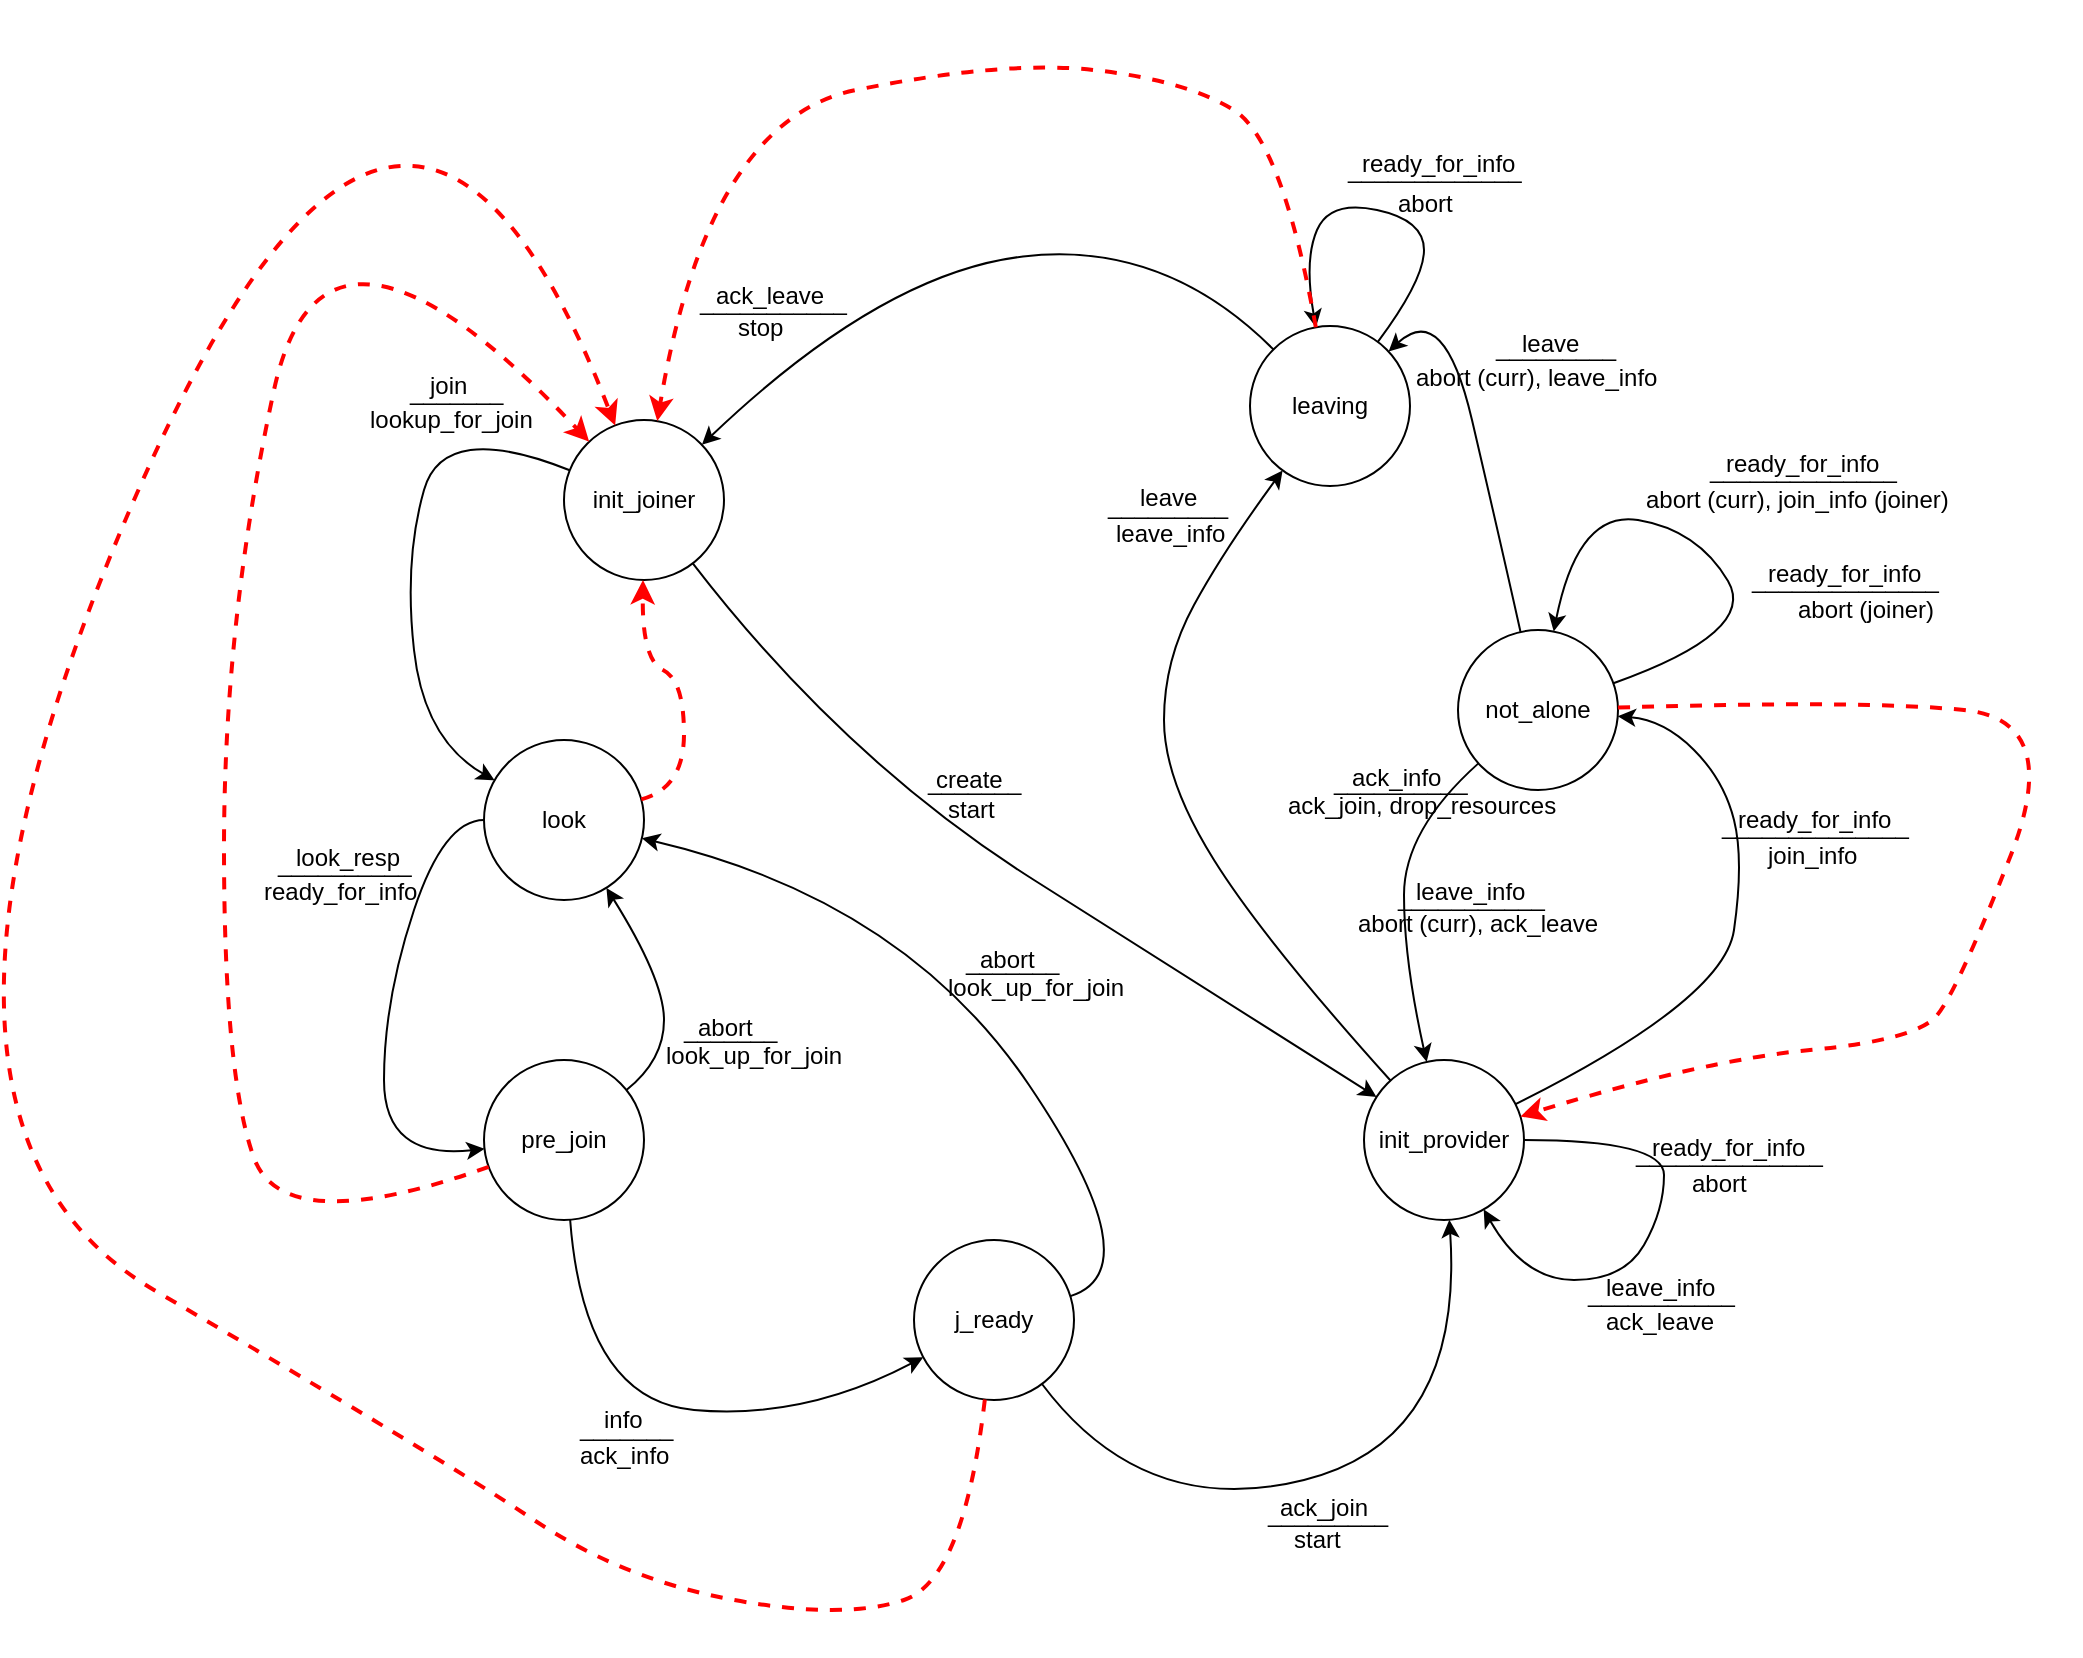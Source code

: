 <mxfile version="10.8.2" type="device"><diagram id="AmvYg4Qn18GOtdLBDCrR" name="Page-1"><mxGraphModel dx="2024" dy="1572" grid="1" gridSize="10" guides="1" tooltips="1" connect="1" arrows="1" fold="1" page="1" pageScale="1" pageWidth="827" pageHeight="1169" math="0" shadow="0"><root><mxCell id="0"/><mxCell id="1" parent="0"/><mxCell id="VaAWPBY-e3rVIPuuEXx5-1" value="init_joiner" style="ellipse;whiteSpace=wrap;html=1;aspect=fixed;" parent="1" vertex="1"><mxGeometry x="120" y="40" width="80" height="80" as="geometry"/></mxCell><mxCell id="VaAWPBY-e3rVIPuuEXx5-2" value="look" style="ellipse;whiteSpace=wrap;html=1;aspect=fixed;" parent="1" vertex="1"><mxGeometry x="80" y="200" width="80" height="80" as="geometry"/></mxCell><mxCell id="VaAWPBY-e3rVIPuuEXx5-3" value="j_ready" style="ellipse;whiteSpace=wrap;html=1;aspect=fixed;" parent="1" vertex="1"><mxGeometry x="295" y="450" width="80" height="80" as="geometry"/></mxCell><mxCell id="VaAWPBY-e3rVIPuuEXx5-4" value="pre_join" style="ellipse;whiteSpace=wrap;html=1;aspect=fixed;" parent="1" vertex="1"><mxGeometry x="80" y="360" width="80" height="80" as="geometry"/></mxCell><mxCell id="VaAWPBY-e3rVIPuuEXx5-5" value="init_provider" style="ellipse;whiteSpace=wrap;html=1;aspect=fixed;" parent="1" vertex="1"><mxGeometry x="520" y="360" width="80" height="80" as="geometry"/></mxCell><mxCell id="VaAWPBY-e3rVIPuuEXx5-6" value="not_alone&lt;br&gt;" style="ellipse;whiteSpace=wrap;html=1;aspect=fixed;" parent="1" vertex="1"><mxGeometry x="567" y="145" width="80" height="80" as="geometry"/></mxCell><mxCell id="VaAWPBY-e3rVIPuuEXx5-7" value="leaving" style="ellipse;whiteSpace=wrap;html=1;aspect=fixed;" parent="1" vertex="1"><mxGeometry x="463" y="-7" width="80" height="80" as="geometry"/></mxCell><mxCell id="VaAWPBY-e3rVIPuuEXx5-8" value="" style="curved=1;endArrow=classic;html=1;" parent="1" source="VaAWPBY-e3rVIPuuEXx5-1" target="VaAWPBY-e3rVIPuuEXx5-2" edge="1"><mxGeometry width="50" height="50" relative="1" as="geometry"><mxPoint x="175" y="330" as="sourcePoint"/><mxPoint x="225" y="280" as="targetPoint"/><Array as="points"><mxPoint x="60" y="40"/><mxPoint x="40" y="110"/><mxPoint x="50" y="200"/></Array></mxGeometry></mxCell><mxCell id="VaAWPBY-e3rVIPuuEXx5-9" value="join" style="text;html=1;resizable=0;points=[];autosize=1;align=left;verticalAlign=top;spacingTop=-4;" parent="1" vertex="1"><mxGeometry x="51" y="13" width="30" height="20" as="geometry"/></mxCell><mxCell id="VaAWPBY-e3rVIPuuEXx5-10" value="_______" style="text;html=1;resizable=0;points=[];autosize=1;align=left;verticalAlign=top;spacingTop=-4;" parent="1" vertex="1"><mxGeometry x="41" y="16" width="60" height="20" as="geometry"/></mxCell><mxCell id="VaAWPBY-e3rVIPuuEXx5-11" value="lookup_for_join" style="text;html=1;resizable=0;points=[];autosize=1;align=left;verticalAlign=top;spacingTop=-4;" parent="1" vertex="1"><mxGeometry x="21" y="30" width="100" height="20" as="geometry"/></mxCell><mxCell id="VaAWPBY-e3rVIPuuEXx5-12" value="" style="curved=1;endArrow=classic;html=1;" parent="1" source="VaAWPBY-e3rVIPuuEXx5-1" target="VaAWPBY-e3rVIPuuEXx5-5" edge="1"><mxGeometry width="50" height="50" relative="1" as="geometry"><mxPoint x="285" y="290" as="sourcePoint"/><mxPoint x="335" y="240" as="targetPoint"/><Array as="points"><mxPoint x="260" y="210"/><mxPoint x="450" y="330"/></Array></mxGeometry></mxCell><mxCell id="VaAWPBY-e3rVIPuuEXx5-13" value="create" style="text;html=1;resizable=0;points=[];autosize=1;align=left;verticalAlign=top;spacingTop=-4;" parent="1" vertex="1"><mxGeometry x="304" y="210" width="50" height="20" as="geometry"/></mxCell><mxCell id="VaAWPBY-e3rVIPuuEXx5-14" value="_______" style="text;html=1;resizable=0;points=[];autosize=1;align=left;verticalAlign=top;spacingTop=-4;" parent="1" vertex="1"><mxGeometry x="300" y="211" width="60" height="20" as="geometry"/></mxCell><mxCell id="VaAWPBY-e3rVIPuuEXx5-15" value="" style="curved=1;endArrow=classic;html=1;" parent="1" source="VaAWPBY-e3rVIPuuEXx5-2" target="VaAWPBY-e3rVIPuuEXx5-4" edge="1"><mxGeometry width="50" height="50" relative="1" as="geometry"><mxPoint x="245" y="330" as="sourcePoint"/><mxPoint x="295" y="280" as="targetPoint"/><Array as="points"><mxPoint x="60" y="240"/><mxPoint x="30" y="330"/><mxPoint x="30" y="410"/></Array></mxGeometry></mxCell><mxCell id="VaAWPBY-e3rVIPuuEXx5-16" value="look_resp" style="text;html=1;resizable=0;points=[];autosize=1;align=left;verticalAlign=top;spacingTop=-4;" parent="1" vertex="1"><mxGeometry x="-16" y="249" width="70" height="20" as="geometry"/></mxCell><mxCell id="VaAWPBY-e3rVIPuuEXx5-17" value="__________" style="text;html=1;" parent="1" vertex="1"><mxGeometry x="-25" y="248" width="70" height="30" as="geometry"/></mxCell><mxCell id="VaAWPBY-e3rVIPuuEXx5-18" value="ready_for_info" style="text;html=1;resizable=0;points=[];autosize=1;align=left;verticalAlign=top;spacingTop=-4;" parent="1" vertex="1"><mxGeometry x="-32" y="266" width="90" height="20" as="geometry"/></mxCell><mxCell id="VaAWPBY-e3rVIPuuEXx5-19" value="" style="curved=1;endArrow=classic;html=1;dashed=1;strokeWidth=2;strokeColor=#FF0000;" parent="1" source="VaAWPBY-e3rVIPuuEXx5-2" target="VaAWPBY-e3rVIPuuEXx5-1" edge="1"><mxGeometry width="50" height="50" relative="1" as="geometry"><mxPoint x="190" y="291" as="sourcePoint"/><mxPoint x="240" y="241" as="targetPoint"/><Array as="points"><mxPoint x="180" y="224"/><mxPoint x="180" y="170"/><mxPoint x="159" y="160"/></Array></mxGeometry></mxCell><mxCell id="VaAWPBY-e3rVIPuuEXx5-22" value="" style="curved=1;endArrow=classic;html=1;" parent="1" source="VaAWPBY-e3rVIPuuEXx5-4" target="VaAWPBY-e3rVIPuuEXx5-3" edge="1"><mxGeometry width="50" height="50" relative="1" as="geometry"><mxPoint x="240" y="350" as="sourcePoint"/><mxPoint x="290" y="300" as="targetPoint"/><Array as="points"><mxPoint x="130" y="530"/><mxPoint x="240" y="540"/></Array></mxGeometry></mxCell><mxCell id="VaAWPBY-e3rVIPuuEXx5-23" value="info" style="text;html=1;resizable=0;points=[];autosize=1;align=left;verticalAlign=top;spacingTop=-4;" parent="1" vertex="1"><mxGeometry x="138" y="530" width="30" height="20" as="geometry"/></mxCell><mxCell id="VaAWPBY-e3rVIPuuEXx5-24" value="_______" style="text;html=1;resizable=0;points=[];autosize=1;align=left;verticalAlign=top;spacingTop=-4;" parent="1" vertex="1"><mxGeometry x="126" y="534" width="60" height="20" as="geometry"/></mxCell><mxCell id="VaAWPBY-e3rVIPuuEXx5-25" value="ack_info" style="text;html=1;resizable=0;points=[];autosize=1;align=left;verticalAlign=top;spacingTop=-4;" parent="1" vertex="1"><mxGeometry x="126" y="548" width="60" height="20" as="geometry"/></mxCell><mxCell id="VaAWPBY-e3rVIPuuEXx5-26" value="" style="curved=1;endArrow=classic;html=1;" parent="1" source="VaAWPBY-e3rVIPuuEXx5-4" target="VaAWPBY-e3rVIPuuEXx5-2" edge="1"><mxGeometry width="50" height="50" relative="1" as="geometry"><mxPoint x="225" y="400" as="sourcePoint"/><mxPoint x="275" y="350" as="targetPoint"/><Array as="points"><mxPoint x="170" y="360"/><mxPoint x="170" y="320"/></Array></mxGeometry></mxCell><mxCell id="VaAWPBY-e3rVIPuuEXx5-27" value="abort" style="text;html=1;resizable=0;points=[];autosize=1;align=left;verticalAlign=top;spacingTop=-4;" parent="1" vertex="1"><mxGeometry x="185" y="334" width="40" height="20" as="geometry"/></mxCell><mxCell id="VaAWPBY-e3rVIPuuEXx5-28" value="_______" style="text;html=1;resizable=0;points=[];autosize=1;align=left;verticalAlign=top;spacingTop=-4;" parent="1" vertex="1"><mxGeometry x="178" y="335" width="60" height="20" as="geometry"/></mxCell><mxCell id="VaAWPBY-e3rVIPuuEXx5-29" value="look_up_for_join" style="text;html=1;resizable=0;points=[];autosize=1;align=left;verticalAlign=top;spacingTop=-4;" parent="1" vertex="1"><mxGeometry x="169" y="348" width="100" height="20" as="geometry"/></mxCell><mxCell id="VaAWPBY-e3rVIPuuEXx5-32" value="" style="curved=1;endArrow=classic;html=1;" parent="1" source="VaAWPBY-e3rVIPuuEXx5-3" target="VaAWPBY-e3rVIPuuEXx5-5" edge="1"><mxGeometry width="50" height="50" relative="1" as="geometry"><mxPoint x="450" y="540" as="sourcePoint"/><mxPoint x="500" y="490" as="targetPoint"/><Array as="points"><mxPoint x="410" y="590"/><mxPoint x="570" y="550"/></Array></mxGeometry></mxCell><mxCell id="VaAWPBY-e3rVIPuuEXx5-33" value="start" style="text;html=1;resizable=0;points=[];autosize=1;align=left;verticalAlign=top;spacingTop=-4;" parent="1" vertex="1"><mxGeometry x="310" y="225" width="40" height="20" as="geometry"/></mxCell><mxCell id="VaAWPBY-e3rVIPuuEXx5-34" value="ack_join" style="text;html=1;resizable=0;points=[];autosize=1;align=left;verticalAlign=top;spacingTop=-4;" parent="1" vertex="1"><mxGeometry x="476" y="574" width="60" height="20" as="geometry"/></mxCell><mxCell id="VaAWPBY-e3rVIPuuEXx5-37" value="_________" style="text;html=1;resizable=0;points=[];autosize=1;align=left;verticalAlign=top;spacingTop=-4;" parent="1" vertex="1"><mxGeometry x="470" y="577" width="80" height="20" as="geometry"/></mxCell><mxCell id="VaAWPBY-e3rVIPuuEXx5-38" value="start" style="text;html=1;resizable=0;points=[];autosize=1;align=left;verticalAlign=top;spacingTop=-4;" parent="1" vertex="1"><mxGeometry x="483" y="590" width="40" height="20" as="geometry"/></mxCell><mxCell id="VaAWPBY-e3rVIPuuEXx5-39" value="" style="curved=1;endArrow=classic;html=1;" parent="1" source="VaAWPBY-e3rVIPuuEXx5-3" target="VaAWPBY-e3rVIPuuEXx5-2" edge="1"><mxGeometry width="50" height="50" relative="1" as="geometry"><mxPoint x="365" y="465" as="sourcePoint"/><mxPoint x="415" y="415" as="targetPoint"/><Array as="points"><mxPoint x="415" y="465"/><mxPoint x="290" y="280"/></Array></mxGeometry></mxCell><mxCell id="VaAWPBY-e3rVIPuuEXx5-41" value="abort" style="text;html=1;resizable=0;points=[];autosize=1;align=left;verticalAlign=top;spacingTop=-4;" parent="1" vertex="1"><mxGeometry x="326" y="300" width="40" height="20" as="geometry"/></mxCell><mxCell id="VaAWPBY-e3rVIPuuEXx5-42" value="_______" style="text;html=1;resizable=0;points=[];autosize=1;align=left;verticalAlign=top;spacingTop=-4;" parent="1" vertex="1"><mxGeometry x="319" y="301" width="60" height="20" as="geometry"/></mxCell><mxCell id="VaAWPBY-e3rVIPuuEXx5-43" value="look_up_for_join" style="text;html=1;resizable=0;points=[];autosize=1;align=left;verticalAlign=top;spacingTop=-4;" parent="1" vertex="1"><mxGeometry x="310" y="314" width="100" height="20" as="geometry"/></mxCell><mxCell id="VaAWPBY-e3rVIPuuEXx5-44" value="" style="curved=1;endArrow=classic;html=1;" parent="1" source="VaAWPBY-e3rVIPuuEXx5-5" target="VaAWPBY-e3rVIPuuEXx5-6" edge="1"><mxGeometry width="50" height="50" relative="1" as="geometry"><mxPoint x="610" y="361" as="sourcePoint"/><mxPoint x="570" y="210" as="targetPoint"/><Array as="points"><mxPoint x="700" y="330"/><mxPoint x="710" y="260"/><mxPoint x="700" y="220"/><mxPoint x="670" y="190"/></Array></mxGeometry></mxCell><mxCell id="VaAWPBY-e3rVIPuuEXx5-45" value="ready_for_info" style="text;html=1;resizable=0;points=[];autosize=1;align=left;verticalAlign=top;spacingTop=-4;" parent="1" vertex="1"><mxGeometry x="705" y="230" width="90" height="20" as="geometry"/></mxCell><mxCell id="VaAWPBY-e3rVIPuuEXx5-46" value="______________" style="text;html=1;resizable=0;points=[];autosize=1;align=left;verticalAlign=top;spacingTop=-4;" parent="1" vertex="1"><mxGeometry x="697" y="233" width="110" height="20" as="geometry"/></mxCell><mxCell id="VaAWPBY-e3rVIPuuEXx5-49" value="join_info" style="text;html=1;resizable=0;points=[];autosize=1;align=left;verticalAlign=top;spacingTop=-4;" parent="1" vertex="1"><mxGeometry x="720" y="248" width="60" height="20" as="geometry"/></mxCell><mxCell id="VaAWPBY-e3rVIPuuEXx5-50" value="" style="curved=1;endArrow=classic;html=1;" parent="1" source="VaAWPBY-e3rVIPuuEXx5-5" target="VaAWPBY-e3rVIPuuEXx5-5" edge="1"><mxGeometry width="50" height="50" relative="1" as="geometry"><mxPoint x="623" y="500" as="sourcePoint"/><mxPoint x="673" y="450" as="targetPoint"/><Array as="points"><mxPoint x="670" y="400"/><mxPoint x="670" y="435"/><mxPoint x="650" y="470"/><mxPoint x="600" y="470"/></Array></mxGeometry></mxCell><mxCell id="VaAWPBY-e3rVIPuuEXx5-51" value="ready_for_info" style="text;html=1;resizable=0;points=[];autosize=1;align=left;verticalAlign=top;spacingTop=-4;" parent="1" vertex="1"><mxGeometry x="662" y="394" width="90" height="20" as="geometry"/></mxCell><mxCell id="VaAWPBY-e3rVIPuuEXx5-52" value="______________" style="text;html=1;resizable=0;points=[];autosize=1;align=left;verticalAlign=top;spacingTop=-4;" parent="1" vertex="1"><mxGeometry x="654" y="397" width="110" height="20" as="geometry"/></mxCell><mxCell id="VaAWPBY-e3rVIPuuEXx5-53" value="abort" style="text;html=1;resizable=0;points=[];autosize=1;align=left;verticalAlign=top;spacingTop=-4;" parent="1" vertex="1"><mxGeometry x="682" y="412" width="40" height="20" as="geometry"/></mxCell><mxCell id="VaAWPBY-e3rVIPuuEXx5-56" value="leave_info" style="text;html=1;resizable=0;points=[];autosize=1;align=left;verticalAlign=top;spacingTop=-4;" parent="1" vertex="1"><mxGeometry x="639" y="464" width="70" height="20" as="geometry"/></mxCell><mxCell id="VaAWPBY-e3rVIPuuEXx5-57" value="___________" style="text;html=1;resizable=0;points=[];autosize=1;align=left;verticalAlign=top;spacingTop=-4;" parent="1" vertex="1"><mxGeometry x="630" y="467" width="90" height="20" as="geometry"/></mxCell><mxCell id="VaAWPBY-e3rVIPuuEXx5-58" value="ack_leave" style="text;html=1;resizable=0;points=[];autosize=1;align=left;verticalAlign=top;spacingTop=-4;" parent="1" vertex="1"><mxGeometry x="639" y="481" width="70" height="20" as="geometry"/></mxCell><mxCell id="VaAWPBY-e3rVIPuuEXx5-63" value="" style="curved=1;endArrow=classic;html=1;" parent="1" source="VaAWPBY-e3rVIPuuEXx5-5" target="VaAWPBY-e3rVIPuuEXx5-7" edge="1"><mxGeometry width="50" height="50" relative="1" as="geometry"><mxPoint x="458" y="202" as="sourcePoint"/><mxPoint x="508" y="152" as="targetPoint"/><Array as="points"><mxPoint x="470" y="300"/><mxPoint x="420" y="220"/><mxPoint x="420" y="160"/><mxPoint x="450" y="105"/></Array></mxGeometry></mxCell><mxCell id="VaAWPBY-e3rVIPuuEXx5-64" value="leave" style="text;html=1;resizable=0;points=[];autosize=1;align=left;verticalAlign=top;spacingTop=-4;" parent="1" vertex="1"><mxGeometry x="405.5" y="68.5" width="40" height="20" as="geometry"/></mxCell><mxCell id="VaAWPBY-e3rVIPuuEXx5-68" value="_________" style="text;html=1;resizable=0;points=[];autosize=1;align=left;verticalAlign=top;spacingTop=-4;" parent="1" vertex="1"><mxGeometry x="389.5" y="72.5" width="80" height="20" as="geometry"/></mxCell><mxCell id="VaAWPBY-e3rVIPuuEXx5-69" value="leave_info" style="text;html=1;resizable=0;points=[];autosize=1;align=left;verticalAlign=top;spacingTop=-4;" parent="1" vertex="1"><mxGeometry x="393.5" y="86.5" width="70" height="20" as="geometry"/></mxCell><mxCell id="VaAWPBY-e3rVIPuuEXx5-70" value="ready_for_info" style="text;html=1;resizable=0;points=[];autosize=1;align=left;verticalAlign=top;spacingTop=-4;" parent="1" vertex="1"><mxGeometry x="720" y="106.5" width="90" height="20" as="geometry"/></mxCell><mxCell id="VaAWPBY-e3rVIPuuEXx5-71" value="______________" style="text;html=1;resizable=0;points=[];autosize=1;align=left;verticalAlign=top;spacingTop=-4;" parent="1" vertex="1"><mxGeometry x="712" y="109.5" width="110" height="20" as="geometry"/></mxCell><mxCell id="VaAWPBY-e3rVIPuuEXx5-72" value="abort (joiner)" style="text;html=1;resizable=0;points=[];autosize=1;align=left;verticalAlign=top;spacingTop=-4;" parent="1" vertex="1"><mxGeometry x="735" y="124.5" width="80" height="20" as="geometry"/></mxCell><mxCell id="VaAWPBY-e3rVIPuuEXx5-73" value="ready_for_info" style="text;html=1;resizable=0;points=[];autosize=1;align=left;verticalAlign=top;spacingTop=-4;" parent="1" vertex="1"><mxGeometry x="699" y="52" width="90" height="20" as="geometry"/></mxCell><mxCell id="VaAWPBY-e3rVIPuuEXx5-74" value="______________" style="text;html=1;resizable=0;points=[];autosize=1;align=left;verticalAlign=top;spacingTop=-4;" parent="1" vertex="1"><mxGeometry x="691" y="55" width="110" height="20" as="geometry"/></mxCell><mxCell id="VaAWPBY-e3rVIPuuEXx5-75" value="&lt;pre&gt;&lt;br&gt;&lt;/pre&gt;" style="text;html=1;resizable=0;points=[];autosize=1;align=left;verticalAlign=top;spacingTop=-4;" parent="1" vertex="1"><mxGeometry x="714" y="70" width="20" height="40" as="geometry"/></mxCell><mxCell id="VaAWPBY-e3rVIPuuEXx5-79" value="abort (curr), join_info (joiner)" style="text;html=1;resizable=0;points=[];autosize=1;align=left;verticalAlign=top;spacingTop=-4;" parent="1" vertex="1"><mxGeometry x="659" y="70" width="170" height="20" as="geometry"/></mxCell><mxCell id="VaAWPBY-e3rVIPuuEXx5-80" value="" style="curved=1;endArrow=classic;html=1;" parent="1" source="VaAWPBY-e3rVIPuuEXx5-6" target="VaAWPBY-e3rVIPuuEXx5-6" edge="1"><mxGeometry width="50" height="50" relative="1" as="geometry"><mxPoint x="630" y="144.5" as="sourcePoint"/><mxPoint x="680" y="94.5" as="targetPoint"/><Array as="points"><mxPoint x="717" y="146"/><mxPoint x="687" y="95"/><mxPoint x="627" y="85"/></Array></mxGeometry></mxCell><mxCell id="VaAWPBY-e3rVIPuuEXx5-87" value="" style="curved=1;endArrow=classic;html=1;" parent="1" source="VaAWPBY-e3rVIPuuEXx5-6" target="VaAWPBY-e3rVIPuuEXx5-5" edge="1"><mxGeometry width="50" height="50" relative="1" as="geometry"><mxPoint x="597" y="296" as="sourcePoint"/><mxPoint x="586.42" y="310.7" as="targetPoint"/><Array as="points"><mxPoint x="540" y="245"/><mxPoint x="540" y="310"/></Array></mxGeometry></mxCell><mxCell id="VaAWPBY-e3rVIPuuEXx5-88" value="ack_info" style="text;html=1;resizable=0;points=[];autosize=1;align=left;verticalAlign=top;spacingTop=-4;" parent="1" vertex="1"><mxGeometry x="512" y="209" width="60" height="20" as="geometry"/></mxCell><mxCell id="VaAWPBY-e3rVIPuuEXx5-89" value="__________" style="text;html=1;resizable=0;points=[];autosize=1;align=left;verticalAlign=top;spacingTop=-4;" parent="1" vertex="1"><mxGeometry x="503" y="211" width="80" height="20" as="geometry"/></mxCell><mxCell id="VaAWPBY-e3rVIPuuEXx5-90" value="ack_join, drop_resources" style="text;html=1;resizable=0;points=[];autosize=1;align=left;verticalAlign=top;spacingTop=-4;" parent="1" vertex="1"><mxGeometry x="480" y="223" width="150" height="20" as="geometry"/></mxCell><mxCell id="VaAWPBY-e3rVIPuuEXx5-93" value="leave_info" style="text;html=1;resizable=0;points=[];autosize=1;align=left;verticalAlign=top;spacingTop=-4;" parent="1" vertex="1"><mxGeometry x="544" y="266" width="70" height="20" as="geometry"/></mxCell><mxCell id="VaAWPBY-e3rVIPuuEXx5-94" value="___________" style="text;html=1;resizable=0;points=[];autosize=1;align=left;verticalAlign=top;spacingTop=-4;" parent="1" vertex="1"><mxGeometry x="535" y="269" width="90" height="20" as="geometry"/></mxCell><mxCell id="VaAWPBY-e3rVIPuuEXx5-95" value="abort (curr), ack_leave" style="text;html=1;resizable=0;points=[];autosize=1;align=left;verticalAlign=top;spacingTop=-4;" parent="1" vertex="1"><mxGeometry x="515" y="282" width="140" height="20" as="geometry"/></mxCell><mxCell id="VaAWPBY-e3rVIPuuEXx5-97" value="" style="curved=1;endArrow=classic;html=1;" parent="1" source="VaAWPBY-e3rVIPuuEXx5-6" target="VaAWPBY-e3rVIPuuEXx5-7" edge="1"><mxGeometry width="50" height="50" relative="1" as="geometry"><mxPoint x="588" y="55" as="sourcePoint"/><mxPoint x="638" y="5" as="targetPoint"/><Array as="points"><mxPoint x="588" y="100"/><mxPoint x="560" y="-20"/></Array></mxGeometry></mxCell><mxCell id="VaAWPBY-e3rVIPuuEXx5-98" value="leave" style="text;html=1;resizable=0;points=[];autosize=1;align=left;verticalAlign=top;spacingTop=-4;" parent="1" vertex="1"><mxGeometry x="597" y="-8.5" width="40" height="20" as="geometry"/></mxCell><mxCell id="VaAWPBY-e3rVIPuuEXx5-99" value="_________" style="text;html=1;resizable=0;points=[];autosize=1;align=left;verticalAlign=top;spacingTop=-4;" parent="1" vertex="1"><mxGeometry x="584" y="-6.5" width="80" height="20" as="geometry"/></mxCell><mxCell id="VaAWPBY-e3rVIPuuEXx5-100" value="abort (curr), leave_info" style="text;html=1;resizable=0;points=[];autosize=1;align=left;verticalAlign=top;spacingTop=-4;" parent="1" vertex="1"><mxGeometry x="544" y="8.5" width="140" height="20" as="geometry"/></mxCell><mxCell id="VaAWPBY-e3rVIPuuEXx5-105" value="" style="curved=1;endArrow=classic;html=1;" parent="1" source="VaAWPBY-e3rVIPuuEXx5-7" target="VaAWPBY-e3rVIPuuEXx5-1" edge="1"><mxGeometry width="50" height="50" relative="1" as="geometry"><mxPoint x="279" y="16.5" as="sourcePoint"/><mxPoint x="329" y="-33.5" as="targetPoint"/><Array as="points"><mxPoint x="420" y="-50"/><mxPoint x="279" y="-33.5"/></Array></mxGeometry></mxCell><mxCell id="VaAWPBY-e3rVIPuuEXx5-106" value="ack_leave" style="text;html=1;resizable=0;points=[];autosize=1;align=left;verticalAlign=top;spacingTop=-4;" parent="1" vertex="1"><mxGeometry x="194" y="-32.5" width="70" height="20" as="geometry"/></mxCell><mxCell id="VaAWPBY-e3rVIPuuEXx5-107" value="___________" style="text;html=1;resizable=0;points=[];autosize=1;align=left;verticalAlign=top;spacingTop=-4;" parent="1" vertex="1"><mxGeometry x="186" y="-29.5" width="90" height="20" as="geometry"/></mxCell><mxCell id="VaAWPBY-e3rVIPuuEXx5-108" value="stop" style="text;html=1;resizable=0;points=[];autosize=1;align=left;verticalAlign=top;spacingTop=-4;" parent="1" vertex="1"><mxGeometry x="205" y="-16.5" width="40" height="20" as="geometry"/></mxCell><mxCell id="fRQ-A7YKaIl4QqiepC7B-1" value="" style="curved=1;endArrow=classic;html=1;" parent="1" source="VaAWPBY-e3rVIPuuEXx5-7" target="VaAWPBY-e3rVIPuuEXx5-7" edge="1"><mxGeometry width="50" height="50" relative="1" as="geometry"><mxPoint x="544.701" y="-29.367" as="sourcePoint"/><mxPoint x="514.845" y="-55.223" as="targetPoint"/><Array as="points"><mxPoint x="550" y="-30"/><mxPoint x="550" y="-60"/><mxPoint x="503" y="-70"/><mxPoint x="490" y="-40"/></Array></mxGeometry></mxCell><mxCell id="fRQ-A7YKaIl4QqiepC7B-2" value="ready_for_info" style="text;html=1;resizable=0;points=[];autosize=1;align=left;verticalAlign=top;spacingTop=-4;" parent="1" vertex="1"><mxGeometry x="517" y="-98" width="90" height="20" as="geometry"/></mxCell><mxCell id="fRQ-A7YKaIl4QqiepC7B-3" value="_____________" style="text;html=1;resizable=0;points=[];autosize=1;align=left;verticalAlign=top;spacingTop=-4;" parent="1" vertex="1"><mxGeometry x="510" y="-95" width="100" height="20" as="geometry"/></mxCell><mxCell id="fRQ-A7YKaIl4QqiepC7B-4" value="abort" style="text;html=1;resizable=0;points=[];autosize=1;align=left;verticalAlign=top;spacingTop=-4;" parent="1" vertex="1"><mxGeometry x="535" y="-78" width="40" height="20" as="geometry"/></mxCell><mxCell id="x8RYUXIKkCWg9rcRuahk-1" value="" style="shape=image;html=1;verticalAlign=top;verticalLabelPosition=bottom;labelBackgroundColor=#ffffff;imageAspect=0;aspect=fixed;image=https://cdn2.iconfinder.com/data/icons/circle-icons-1/64/hourglass-128.png;dashed=1;" vertex="1" parent="1"><mxGeometry x="138" y="159" width="28" height="28" as="geometry"/></mxCell><mxCell id="x8RYUXIKkCWg9rcRuahk-3" value="" style="curved=1;endArrow=classic;html=1;dashed=1;strokeWidth=2;strokeColor=#FF0000;" edge="1" parent="1" source="VaAWPBY-e3rVIPuuEXx5-4" target="VaAWPBY-e3rVIPuuEXx5-1"><mxGeometry width="50" height="50" relative="1" as="geometry"><mxPoint x="-53.351" y="427.193" as="sourcePoint"/><mxPoint x="-52.5" y="317.497" as="targetPoint"/><Array as="points"><mxPoint x="-20" y="450"/><mxPoint x="-50" y="368"/><mxPoint x="-50" y="140"/><mxPoint y="-90"/></Array></mxGeometry></mxCell><mxCell id="x8RYUXIKkCWg9rcRuahk-4" value="" style="shape=image;html=1;verticalAlign=top;verticalLabelPosition=bottom;labelBackgroundColor=#ffffff;imageAspect=0;aspect=fixed;image=https://cdn2.iconfinder.com/data/icons/circle-icons-1/64/hourglass-128.png;dashed=1;" vertex="1" parent="1"><mxGeometry x="-74" y="171" width="28" height="28" as="geometry"/></mxCell><mxCell id="x8RYUXIKkCWg9rcRuahk-5" value="" style="shape=image;html=1;verticalAlign=top;verticalLabelPosition=bottom;labelBackgroundColor=#ffffff;imageAspect=0;aspect=fixed;image=https://cdn2.iconfinder.com/data/icons/circle-icons-1/64/hourglass-128.png;dashed=1;" vertex="1" parent="1"><mxGeometry x="305" y="630" width="28" height="28" as="geometry"/></mxCell><mxCell id="x8RYUXIKkCWg9rcRuahk-6" value="" style="curved=1;endArrow=classic;html=1;dashed=1;strokeWidth=2;strokeColor=#FF0000;" edge="1" parent="1" source="VaAWPBY-e3rVIPuuEXx5-3" target="VaAWPBY-e3rVIPuuEXx5-1"><mxGeometry width="50" height="50" relative="1" as="geometry"><mxPoint x="649.149" y="653.693" as="sourcePoint"/><mxPoint x="650.0" y="543.997" as="targetPoint"/><Array as="points"><mxPoint x="320" y="620"/><mxPoint x="260" y="640"/><mxPoint x="150" y="620"/><mxPoint x="60" y="560"/><mxPoint x="-230" y="390"/><mxPoint x="40" y="-230"/></Array></mxGeometry></mxCell><mxCell id="x8RYUXIKkCWg9rcRuahk-9" value="" style="shape=image;html=1;verticalAlign=top;verticalLabelPosition=bottom;labelBackgroundColor=#ffffff;imageAspect=0;aspect=fixed;image=https://cdn2.iconfinder.com/data/icons/circle-icons-1/64/hourglass-128.png;dashed=1;" vertex="1" parent="1"><mxGeometry x="850" y="324" width="28" height="28" as="geometry"/></mxCell><mxCell id="x8RYUXIKkCWg9rcRuahk-10" value="" style="curved=1;endArrow=classic;html=1;dashed=1;strokeWidth=2;strokeColor=#FF0000;" edge="1" parent="1" source="VaAWPBY-e3rVIPuuEXx5-6" target="VaAWPBY-e3rVIPuuEXx5-5"><mxGeometry width="50" height="50" relative="1" as="geometry"><mxPoint x="795.149" y="385.693" as="sourcePoint"/><mxPoint x="796.0" y="275.997" as="targetPoint"/><Array as="points"><mxPoint x="770" y="180"/><mxPoint x="870" y="190"/><mxPoint x="816.5" y="326"/><mxPoint x="796" y="350"/><mxPoint x="690" y="360"/></Array></mxGeometry></mxCell><mxCell id="x8RYUXIKkCWg9rcRuahk-11" value="" style="shape=image;html=1;verticalAlign=top;verticalLabelPosition=bottom;labelBackgroundColor=#ffffff;imageAspect=0;aspect=fixed;image=https://cdn2.iconfinder.com/data/icons/circle-icons-1/64/hourglass-128.png;dashed=1;" vertex="1" parent="1"><mxGeometry x="340" y="-170" width="28" height="28" as="geometry"/></mxCell><mxCell id="x8RYUXIKkCWg9rcRuahk-12" value="" style="curved=1;endArrow=classic;html=1;dashed=1;strokeWidth=2;strokeColor=#FF0000;" edge="1" parent="1" source="VaAWPBY-e3rVIPuuEXx5-7" target="VaAWPBY-e3rVIPuuEXx5-1"><mxGeometry width="50" height="50" relative="1" as="geometry"><mxPoint x="457.649" y="-94.807" as="sourcePoint"/><mxPoint x="458.5" y="-204.503" as="targetPoint"/><Array as="points"><mxPoint x="479" y="-100.5"/><mxPoint x="430" y="-130"/><mxPoint x="340" y="-140"/><mxPoint x="192" y="-110"/></Array></mxGeometry></mxCell></root></mxGraphModel></diagram></mxfile>